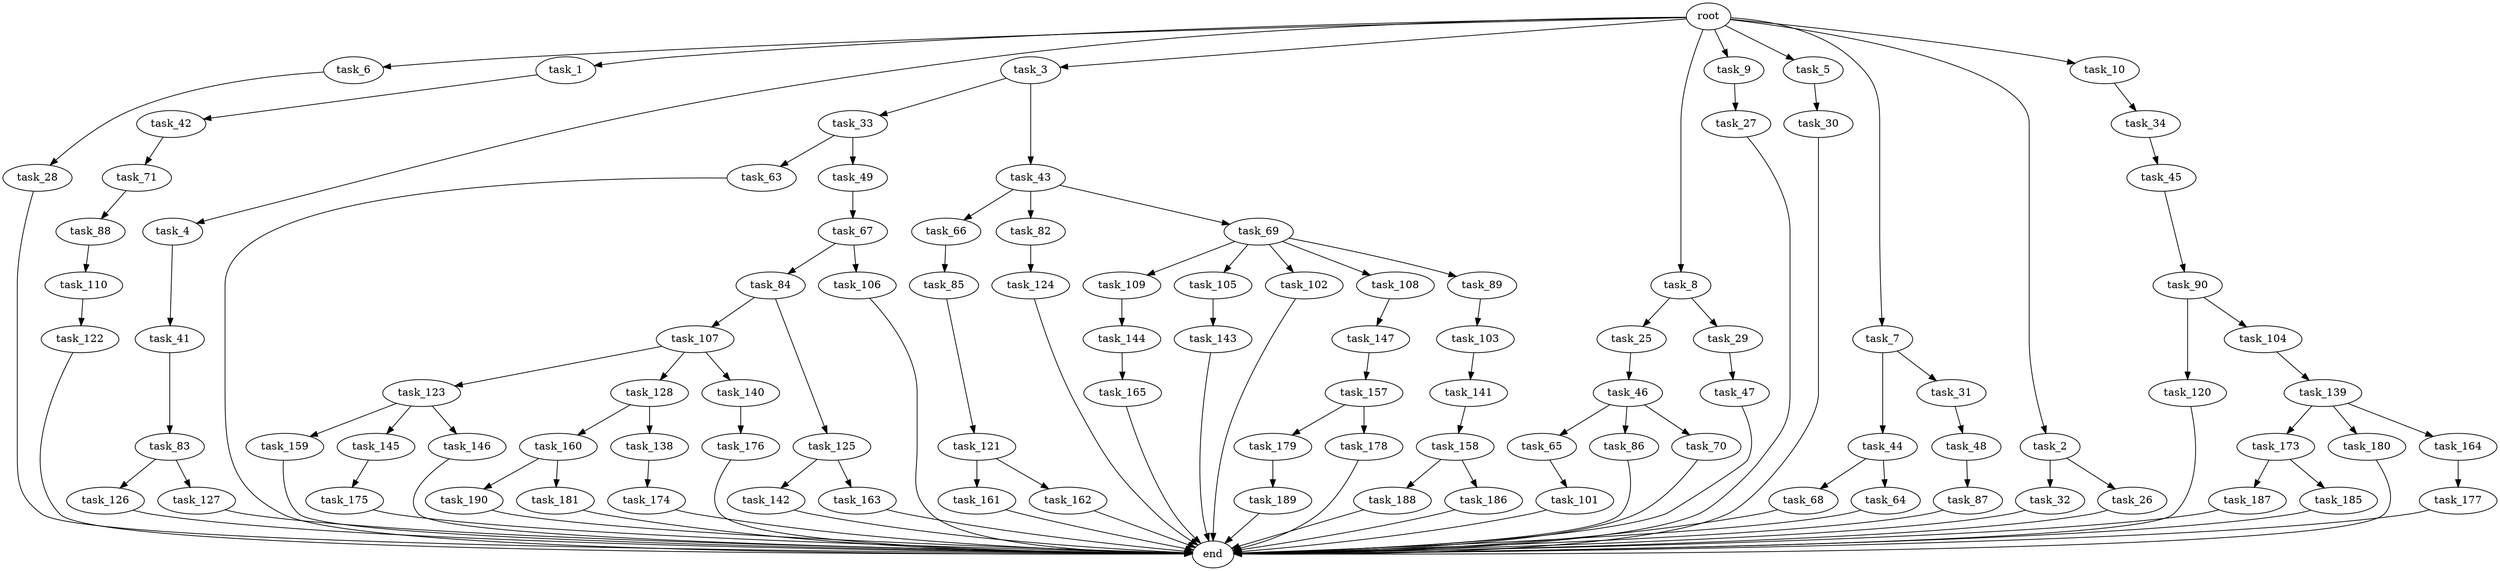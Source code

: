 digraph G {
  task_6 [size="1.024000"];
  task_45 [size="77309411.328000"];
  task_187 [size="549755813.888000"];
  task_123 [size="549755813.888000"];
  task_107 [size="420906795.008000"];
  task_66 [size="420906795.008000"];
  task_1 [size="1.024000"];
  task_82 [size="420906795.008000"];
  task_159 [size="137438953.472000"];
  task_68 [size="77309411.328000"];
  task_190 [size="549755813.888000"];
  task_65 [size="214748364.800000"];
  task_83 [size="214748364.800000"];
  root [size="0.000000"];
  task_63 [size="858993459.200000"];
  task_176 [size="420906795.008000"];
  task_179 [size="549755813.888000"];
  task_144 [size="214748364.800000"];
  task_84 [size="137438953.472000"];
  task_4 [size="1.024000"];
  task_3 [size="1.024000"];
  task_86 [size="214748364.800000"];
  task_147 [size="695784701.952000"];
  task_189 [size="420906795.008000"];
  task_85 [size="695784701.952000"];
  task_101 [size="420906795.008000"];
  task_157 [size="34359738.368000"];
  task_178 [size="549755813.888000"];
  task_8 [size="1.024000"];
  task_120 [size="549755813.888000"];
  task_9 [size="1.024000"];
  task_27 [size="420906795.008000"];
  task_109 [size="34359738.368000"];
  task_177 [size="34359738.368000"];
  task_5 [size="1.024000"];
  task_32 [size="137438953.472000"];
  task_161 [size="858993459.200000"];
  task_49 [size="858993459.200000"];
  task_145 [size="137438953.472000"];
  task_128 [size="549755813.888000"];
  task_44 [size="309237645.312000"];
  task_88 [size="695784701.952000"];
  task_7 [size="1.024000"];
  task_188 [size="420906795.008000"];
  task_25 [size="695784701.952000"];
  task_126 [size="858993459.200000"];
  task_31 [size="309237645.312000"];
  task_186 [size="420906795.008000"];
  task_28 [size="420906795.008000"];
  task_142 [size="858993459.200000"];
  task_173 [size="695784701.952000"];
  task_180 [size="695784701.952000"];
  task_69 [size="420906795.008000"];
  task_121 [size="77309411.328000"];
  task_175 [size="77309411.328000"];
  task_141 [size="858993459.200000"];
  task_162 [size="858993459.200000"];
  task_26 [size="137438953.472000"];
  task_143 [size="34359738.368000"];
  task_2 [size="1.024000"];
  task_106 [size="137438953.472000"];
  task_105 [size="34359738.368000"];
  task_42 [size="34359738.368000"];
  task_33 [size="214748364.800000"];
  task_87 [size="420906795.008000"];
  task_122 [size="420906795.008000"];
  task_43 [size="214748364.800000"];
  task_104 [size="549755813.888000"];
  task_158 [size="77309411.328000"];
  task_160 [size="34359738.368000"];
  task_174 [size="695784701.952000"];
  task_103 [size="858993459.200000"];
  task_127 [size="858993459.200000"];
  task_70 [size="214748364.800000"];
  task_165 [size="858993459.200000"];
  task_30 [size="34359738.368000"];
  task_67 [size="549755813.888000"];
  task_48 [size="420906795.008000"];
  task_10 [size="1.024000"];
  task_164 [size="695784701.952000"];
  task_185 [size="549755813.888000"];
  task_64 [size="77309411.328000"];
  task_163 [size="858993459.200000"];
  task_29 [size="695784701.952000"];
  task_102 [size="34359738.368000"];
  task_181 [size="549755813.888000"];
  task_139 [size="137438953.472000"];
  task_47 [size="549755813.888000"];
  task_41 [size="549755813.888000"];
  task_140 [size="549755813.888000"];
  task_108 [size="34359738.368000"];
  end [size="0.000000"];
  task_71 [size="420906795.008000"];
  task_89 [size="34359738.368000"];
  task_46 [size="214748364.800000"];
  task_146 [size="137438953.472000"];
  task_34 [size="420906795.008000"];
  task_110 [size="77309411.328000"];
  task_124 [size="34359738.368000"];
  task_125 [size="420906795.008000"];
  task_138 [size="34359738.368000"];
  task_90 [size="695784701.952000"];

  task_6 -> task_28 [size="411041792.000000"];
  task_45 -> task_90 [size="679477248.000000"];
  task_187 -> end [size="1.000000"];
  task_123 -> task_145 [size="134217728.000000"];
  task_123 -> task_159 [size="134217728.000000"];
  task_123 -> task_146 [size="134217728.000000"];
  task_107 -> task_128 [size="536870912.000000"];
  task_107 -> task_123 [size="536870912.000000"];
  task_107 -> task_140 [size="536870912.000000"];
  task_66 -> task_85 [size="679477248.000000"];
  task_1 -> task_42 [size="33554432.000000"];
  task_82 -> task_124 [size="33554432.000000"];
  task_159 -> end [size="1.000000"];
  task_68 -> end [size="1.000000"];
  task_190 -> end [size="1.000000"];
  task_65 -> task_101 [size="411041792.000000"];
  task_83 -> task_126 [size="838860800.000000"];
  task_83 -> task_127 [size="838860800.000000"];
  root -> task_2 [size="1.000000"];
  root -> task_6 [size="1.000000"];
  root -> task_7 [size="1.000000"];
  root -> task_4 [size="1.000000"];
  root -> task_3 [size="1.000000"];
  root -> task_5 [size="1.000000"];
  root -> task_1 [size="1.000000"];
  root -> task_8 [size="1.000000"];
  root -> task_9 [size="1.000000"];
  root -> task_10 [size="1.000000"];
  task_63 -> end [size="1.000000"];
  task_176 -> end [size="1.000000"];
  task_179 -> task_189 [size="411041792.000000"];
  task_144 -> task_165 [size="838860800.000000"];
  task_84 -> task_107 [size="411041792.000000"];
  task_84 -> task_125 [size="411041792.000000"];
  task_4 -> task_41 [size="536870912.000000"];
  task_3 -> task_33 [size="209715200.000000"];
  task_3 -> task_43 [size="209715200.000000"];
  task_86 -> end [size="1.000000"];
  task_147 -> task_157 [size="33554432.000000"];
  task_189 -> end [size="1.000000"];
  task_85 -> task_121 [size="75497472.000000"];
  task_101 -> end [size="1.000000"];
  task_157 -> task_178 [size="536870912.000000"];
  task_157 -> task_179 [size="536870912.000000"];
  task_178 -> end [size="1.000000"];
  task_8 -> task_29 [size="679477248.000000"];
  task_8 -> task_25 [size="679477248.000000"];
  task_120 -> end [size="1.000000"];
  task_9 -> task_27 [size="411041792.000000"];
  task_27 -> end [size="1.000000"];
  task_109 -> task_144 [size="209715200.000000"];
  task_177 -> end [size="1.000000"];
  task_5 -> task_30 [size="33554432.000000"];
  task_32 -> end [size="1.000000"];
  task_161 -> end [size="1.000000"];
  task_49 -> task_67 [size="536870912.000000"];
  task_145 -> task_175 [size="75497472.000000"];
  task_128 -> task_138 [size="33554432.000000"];
  task_128 -> task_160 [size="33554432.000000"];
  task_44 -> task_64 [size="75497472.000000"];
  task_44 -> task_68 [size="75497472.000000"];
  task_88 -> task_110 [size="75497472.000000"];
  task_7 -> task_31 [size="301989888.000000"];
  task_7 -> task_44 [size="301989888.000000"];
  task_188 -> end [size="1.000000"];
  task_25 -> task_46 [size="209715200.000000"];
  task_126 -> end [size="1.000000"];
  task_31 -> task_48 [size="411041792.000000"];
  task_186 -> end [size="1.000000"];
  task_28 -> end [size="1.000000"];
  task_142 -> end [size="1.000000"];
  task_173 -> task_187 [size="536870912.000000"];
  task_173 -> task_185 [size="536870912.000000"];
  task_180 -> end [size="1.000000"];
  task_69 -> task_108 [size="33554432.000000"];
  task_69 -> task_105 [size="33554432.000000"];
  task_69 -> task_109 [size="33554432.000000"];
  task_69 -> task_102 [size="33554432.000000"];
  task_69 -> task_89 [size="33554432.000000"];
  task_121 -> task_162 [size="838860800.000000"];
  task_121 -> task_161 [size="838860800.000000"];
  task_175 -> end [size="1.000000"];
  task_141 -> task_158 [size="75497472.000000"];
  task_162 -> end [size="1.000000"];
  task_26 -> end [size="1.000000"];
  task_143 -> end [size="1.000000"];
  task_2 -> task_26 [size="134217728.000000"];
  task_2 -> task_32 [size="134217728.000000"];
  task_106 -> end [size="1.000000"];
  task_105 -> task_143 [size="33554432.000000"];
  task_42 -> task_71 [size="411041792.000000"];
  task_33 -> task_63 [size="838860800.000000"];
  task_33 -> task_49 [size="838860800.000000"];
  task_87 -> end [size="1.000000"];
  task_122 -> end [size="1.000000"];
  task_43 -> task_66 [size="411041792.000000"];
  task_43 -> task_82 [size="411041792.000000"];
  task_43 -> task_69 [size="411041792.000000"];
  task_104 -> task_139 [size="134217728.000000"];
  task_158 -> task_186 [size="411041792.000000"];
  task_158 -> task_188 [size="411041792.000000"];
  task_160 -> task_190 [size="536870912.000000"];
  task_160 -> task_181 [size="536870912.000000"];
  task_174 -> end [size="1.000000"];
  task_103 -> task_141 [size="838860800.000000"];
  task_127 -> end [size="1.000000"];
  task_70 -> end [size="1.000000"];
  task_165 -> end [size="1.000000"];
  task_30 -> end [size="1.000000"];
  task_67 -> task_84 [size="134217728.000000"];
  task_67 -> task_106 [size="134217728.000000"];
  task_48 -> task_87 [size="411041792.000000"];
  task_10 -> task_34 [size="411041792.000000"];
  task_164 -> task_177 [size="33554432.000000"];
  task_185 -> end [size="1.000000"];
  task_64 -> end [size="1.000000"];
  task_163 -> end [size="1.000000"];
  task_29 -> task_47 [size="536870912.000000"];
  task_102 -> end [size="1.000000"];
  task_181 -> end [size="1.000000"];
  task_139 -> task_180 [size="679477248.000000"];
  task_139 -> task_173 [size="679477248.000000"];
  task_139 -> task_164 [size="679477248.000000"];
  task_47 -> end [size="1.000000"];
  task_41 -> task_83 [size="209715200.000000"];
  task_140 -> task_176 [size="411041792.000000"];
  task_108 -> task_147 [size="679477248.000000"];
  task_71 -> task_88 [size="679477248.000000"];
  task_89 -> task_103 [size="838860800.000000"];
  task_46 -> task_86 [size="209715200.000000"];
  task_46 -> task_65 [size="209715200.000000"];
  task_46 -> task_70 [size="209715200.000000"];
  task_146 -> end [size="1.000000"];
  task_34 -> task_45 [size="75497472.000000"];
  task_110 -> task_122 [size="411041792.000000"];
  task_124 -> end [size="1.000000"];
  task_125 -> task_142 [size="838860800.000000"];
  task_125 -> task_163 [size="838860800.000000"];
  task_138 -> task_174 [size="679477248.000000"];
  task_90 -> task_104 [size="536870912.000000"];
  task_90 -> task_120 [size="536870912.000000"];
}
